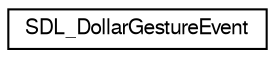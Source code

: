 digraph "Graphical Class Hierarchy"
{
  edge [fontname="FreeSans",fontsize="10",labelfontname="FreeSans",labelfontsize="10"];
  node [fontname="FreeSans",fontsize="10",shape=record];
  rankdir="LR";
  Node1 [label="SDL_DollarGestureEvent",height=0.2,width=0.4,color="black", fillcolor="white", style="filled",URL="$d7/dec/struct_s_d_l___dollar_gesture_event.html",tooltip="Dollar Gesture Event (event.dgesture.*) "];
}
